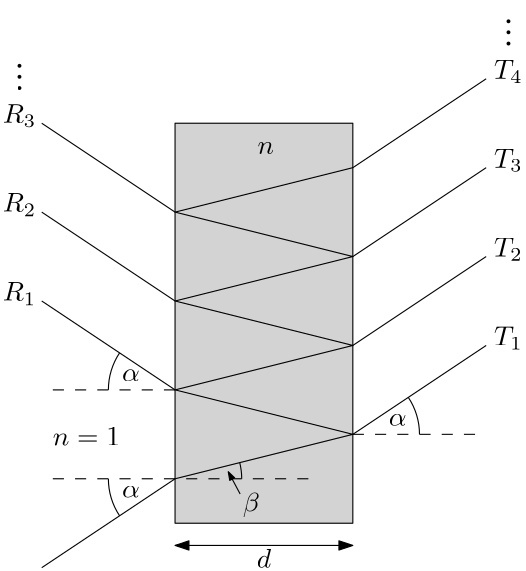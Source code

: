 <?xml version="1.0"?>
<!DOCTYPE ipe SYSTEM "ipe.dtd">
<ipe version="70005" creator="Ipe 7.1.5">
<info created="D:20141115220940" modified="D:20141115221944"/>
<ipestyle name="basic">
<symbol name="arrow/arc(spx)">
<path stroke="sym-stroke" fill="sym-stroke" pen="sym-pen">
0 0 m
-1 0.333 l
-1 -0.333 l
h
</path>
</symbol>
<symbol name="arrow/farc(spx)">
<path stroke="sym-stroke" fill="white" pen="sym-pen">
0 0 m
-1 0.333 l
-1 -0.333 l
h
</path>
</symbol>
<symbol name="mark/circle(sx)" transformations="translations">
<path fill="sym-stroke">
0.6 0 0 0.6 0 0 e
0.4 0 0 0.4 0 0 e
</path>
</symbol>
<symbol name="mark/disk(sx)" transformations="translations">
<path fill="sym-stroke">
0.6 0 0 0.6 0 0 e
</path>
</symbol>
<symbol name="mark/fdisk(sfx)" transformations="translations">
<group>
<path fill="sym-fill">
0.5 0 0 0.5 0 0 e
</path>
<path fill="sym-stroke" fillrule="eofill">
0.6 0 0 0.6 0 0 e
0.4 0 0 0.4 0 0 e
</path>
</group>
</symbol>
<symbol name="mark/box(sx)" transformations="translations">
<path fill="sym-stroke" fillrule="eofill">
-0.6 -0.6 m
0.6 -0.6 l
0.6 0.6 l
-0.6 0.6 l
h
-0.4 -0.4 m
0.4 -0.4 l
0.4 0.4 l
-0.4 0.4 l
h
</path>
</symbol>
<symbol name="mark/square(sx)" transformations="translations">
<path fill="sym-stroke">
-0.6 -0.6 m
0.6 -0.6 l
0.6 0.6 l
-0.6 0.6 l
h
</path>
</symbol>
<symbol name="mark/fsquare(sfx)" transformations="translations">
<group>
<path fill="sym-fill">
-0.5 -0.5 m
0.5 -0.5 l
0.5 0.5 l
-0.5 0.5 l
h
</path>
<path fill="sym-stroke" fillrule="eofill">
-0.6 -0.6 m
0.6 -0.6 l
0.6 0.6 l
-0.6 0.6 l
h
-0.4 -0.4 m
0.4 -0.4 l
0.4 0.4 l
-0.4 0.4 l
h
</path>
</group>
</symbol>
<symbol name="mark/cross(sx)" transformations="translations">
<group>
<path fill="sym-stroke">
-0.43 -0.57 m
0.57 0.43 l
0.43 0.57 l
-0.57 -0.43 l
h
</path>
<path fill="sym-stroke">
-0.43 0.57 m
0.57 -0.43 l
0.43 -0.57 l
-0.57 0.43 l
h
</path>
</group>
</symbol>
<symbol name="arrow/fnormal(spx)">
<path stroke="sym-stroke" fill="white" pen="sym-pen">
0 0 m
-1 0.333 l
-1 -0.333 l
h
</path>
</symbol>
<symbol name="arrow/pointed(spx)">
<path stroke="sym-stroke" fill="sym-stroke" pen="sym-pen">
0 0 m
-1 0.333 l
-0.8 0 l
-1 -0.333 l
h
</path>
</symbol>
<symbol name="arrow/fpointed(spx)">
<path stroke="sym-stroke" fill="white" pen="sym-pen">
0 0 m
-1 0.333 l
-0.8 0 l
-1 -0.333 l
h
</path>
</symbol>
<symbol name="arrow/linear(spx)">
<path stroke="sym-stroke" pen="sym-pen">
-1 0.333 m
0 0 l
-1 -0.333 l
</path>
</symbol>
<symbol name="arrow/fdouble(spx)">
<path stroke="sym-stroke" fill="white" pen="sym-pen">
0 0 m
-1 0.333 l
-1 -0.333 l
h
-1 0 m
-2 0.333 l
-2 -0.333 l
h
</path>
</symbol>
<symbol name="arrow/double(spx)">
<path stroke="sym-stroke" fill="sym-stroke" pen="sym-pen">
0 0 m
-1 0.333 l
-1 -0.333 l
h
-1 0 m
-2 0.333 l
-2 -0.333 l
h
</path>
</symbol>
<pen name="heavier" value="0.8"/>
<pen name="fat" value="1.2"/>
<pen name="ultrafat" value="2"/>
<symbolsize name="large" value="5"/>
<symbolsize name="small" value="2"/>
<symbolsize name="tiny" value="1.1"/>
<arrowsize name="large" value="10"/>
<arrowsize name="small" value="5"/>
<arrowsize name="tiny" value="3"/>
<color name="red" value="1 0 0"/>
<color name="green" value="0 1 0"/>
<color name="blue" value="0 0 1"/>
<color name="yellow" value="1 1 0"/>
<color name="orange" value="1 0.647 0"/>
<color name="gold" value="1 0.843 0"/>
<color name="purple" value="0.627 0.125 0.941"/>
<color name="gray" value="0.745"/>
<color name="brown" value="0.647 0.165 0.165"/>
<color name="navy" value="0 0 0.502"/>
<color name="pink" value="1 0.753 0.796"/>
<color name="seagreen" value="0.18 0.545 0.341"/>
<color name="turquoise" value="0.251 0.878 0.816"/>
<color name="violet" value="0.933 0.51 0.933"/>
<color name="darkblue" value="0 0 0.545"/>
<color name="darkcyan" value="0 0.545 0.545"/>
<color name="darkgray" value="0.663"/>
<color name="darkgreen" value="0 0.392 0"/>
<color name="darkmagenta" value="0.545 0 0.545"/>
<color name="darkorange" value="1 0.549 0"/>
<color name="darkred" value="0.545 0 0"/>
<color name="lightblue" value="0.678 0.847 0.902"/>
<color name="lightcyan" value="0.878 1 1"/>
<color name="lightgray" value="0.827"/>
<color name="lightgreen" value="0.565 0.933 0.565"/>
<color name="lightyellow" value="1 1 0.878"/>
<dashstyle name="dashed" value="[4] 0"/>
<dashstyle name="dotted" value="[1 3] 0"/>
<dashstyle name="dash dotted" value="[4 2 1 2] 0"/>
<dashstyle name="dash dot dotted" value="[4 2 1 2 1 2] 0"/>
<textsize name="large" value="\large"/>
<textsize name="Large" value="\Large"/>
<textsize name="LARGE" value="\LARGE"/>
<textsize name="huge" value="\huge"/>
<textsize name="Huge" value="\Huge"/>
<textsize name="small" value="\small"/>
<textsize name="footnote" value="\footnotesize"/>
<textsize name="tiny" value="\tiny"/>
<textstyle name="center" begin="\begin{center}" end="\end{center}"/>
<textstyle name="itemize" begin="\begin{itemize}" end="\end{itemize}"/>
<textstyle name="item" begin="\begin{itemize}\item{}" end="\end{itemize}"/>
<gridsize name="4 pts" value="4"/>
<gridsize name="8 pts (~3 mm)" value="8"/>
<gridsize name="16 pts (~6 mm)" value="16"/>
<gridsize name="32 pts (~12 mm)" value="32"/>
<gridsize name="10 pts (~3.5 mm)" value="10"/>
<gridsize name="20 pts (~7 mm)" value="20"/>
<gridsize name="14 pts (~5 mm)" value="14"/>
<gridsize name="28 pts (~10 mm)" value="28"/>
<gridsize name="56 pts (~20 mm)" value="56"/>
<anglesize name="90 deg" value="90"/>
<anglesize name="60 deg" value="60"/>
<anglesize name="45 deg" value="45"/>
<anglesize name="30 deg" value="30"/>
<anglesize name="22.5 deg" value="22.5"/>
<tiling name="falling" angle="-60" step="4" width="1"/>
<tiling name="rising" angle="30" step="4" width="1"/>
</ipestyle>
<page>
<layer name="alpha"/>
<view layers="alpha" active="alpha"/>
<path layer="alpha" stroke="black" fill="lightgray">
192 672 m
192 528 l
256 528 l
256 672 l
h
</path>
<path stroke="black">
144 512 m
192 544 l
</path>
<path stroke="black">
192 544 m
256 560 l
192 576 l
256 592 l
192 608 l
256 624 l
192 640 l
256 656 l
304 688 l
</path>
<path stroke="black">
256 624 m
304 656 l
</path>
<path stroke="black">
256 592 m
304 624 l
</path>
<path stroke="black">
256 560 m
304 592 l
</path>
<path stroke="black" dash="dashed">
240 544 m
144 544 l
</path>
<path stroke="black">
168 544 m
24 0 0 24 192 544 172.031 530.687 a
</path>
<path stroke="black">
216 544 m
24 0 0 24 192 544 215.283 549.821 a
</path>
<text matrix="1 0 0 1 -2.44019 -6.77991" transformations="translations" pos="175.352 544" stroke="black" type="label" width="6.41" height="4.289" depth="0" valign="baseline">$\alpha$</text>
<text matrix="1 0 0 1 4.35029 -15.7852" transformations="translations" pos="212 548" stroke="black" type="label" width="6.161" height="6.926" depth="1.93" valign="baseline">$\beta$</text>
<path stroke="black" arrow="normal/tiny">
215.432 538.52 m
211.16 546.53 l
</path>
<text matrix="1 0 0 1 9.02107 -1.6803" transformations="translations" pos="215.633 662.632" stroke="black" type="label" width="5.98" height="4.289" depth="0" halign="center" valign="baseline">$n$</text>
<path stroke="black" arrow="normal/small" rarrow="normal/small">
192 520 m
256 520 l
</path>
<text matrix="1 0 0 1 4 0" transformations="translations" pos="220 512" stroke="black" type="label" width="5.185" height="6.918" depth="0" halign="center" valign="baseline">$d$</text>
<path stroke="black">
192 576 m
144 608 l
</path>
<path stroke="black">
192 608 m
144 640 l
</path>
<path stroke="black">
192 640 m
144 672 l
</path>
<text transformations="translations" pos="312 592" stroke="black" type="label" width="10.291" height="6.812" depth="1.49" halign="center" valign="baseline">$T_1$</text>
<text matrix="1 0 0 1 -4 0" transformations="translations" pos="316 624" stroke="black" type="label" width="10.291" height="6.812" depth="1.49" halign="center" valign="baseline">$T_2$</text>
<text transformations="translations" pos="312 656" stroke="black" type="label" width="10.291" height="6.812" depth="1.49" halign="center" valign="baseline">$T_3$</text>
<text transformations="translations" pos="312 688" stroke="black" type="label" width="10.291" height="6.812" depth="1.49" halign="center" valign="baseline">$T_4$</text>
<text matrix="1 0 0 1 8 0" transformations="translations" pos="128 608" stroke="black" type="label" width="12.034" height="6.812" depth="1.49" halign="center" valign="baseline">$R_1$</text>
<text matrix="1 0 0 1 8 0" transformations="translations" pos="128 640" stroke="black" type="label" width="12.034" height="6.812" depth="1.49" halign="center" valign="baseline">$R_2$</text>
<text matrix="1 0 0 1 8 0" transformations="translations" pos="128 672" stroke="black" type="label" width="12.034" height="6.812" depth="1.49" halign="center" valign="baseline">$R_3$</text>
<text matrix="1 0 0 1 -4 -8" transformations="translations" pos="316 708" stroke="black" type="label" width="4.298" height="15.359" depth="0" halign="center" valign="baseline" size="LARGE">$\vdots$</text>
<text matrix="1 0 0 1 -180 -24" transformations="translations" pos="316 708" stroke="black" type="label" width="4.298" height="15.359" depth="0" halign="center" valign="baseline" size="LARGE">$\vdots$</text>
<path stroke="black" dash="dashed">
192 576 m
144 576 l
</path>
<path stroke="black" dash="dashed">
256 560 m
304 560 l
</path>
<path stroke="black">
168 576 m
24 0 0 -24 192 576 172.031 589.313 a
</path>
<path stroke="black">
280 560 m
24 0 0 24 256 560 275.969 573.313 a
</path>
<text matrix="1 0 0 1 -2.44019 37.2201" transformations="translations" pos="175.352 544" stroke="black" type="label" width="6.41" height="4.289" depth="0" valign="center">$\alpha$</text>
<text matrix="1 0 0 1 93.5598 21.2201" transformations="translations" pos="175.352 544" stroke="black" type="label" width="6.41" height="4.289" depth="0" valign="center">$\alpha$</text>
<text matrix="1 0 0 1 12 0" transformations="translations" pos="136 556" stroke="black" type="label" width="24.245" height="6.42" depth="0" valign="baseline">$n=1$</text>
</page>
</ipe>

